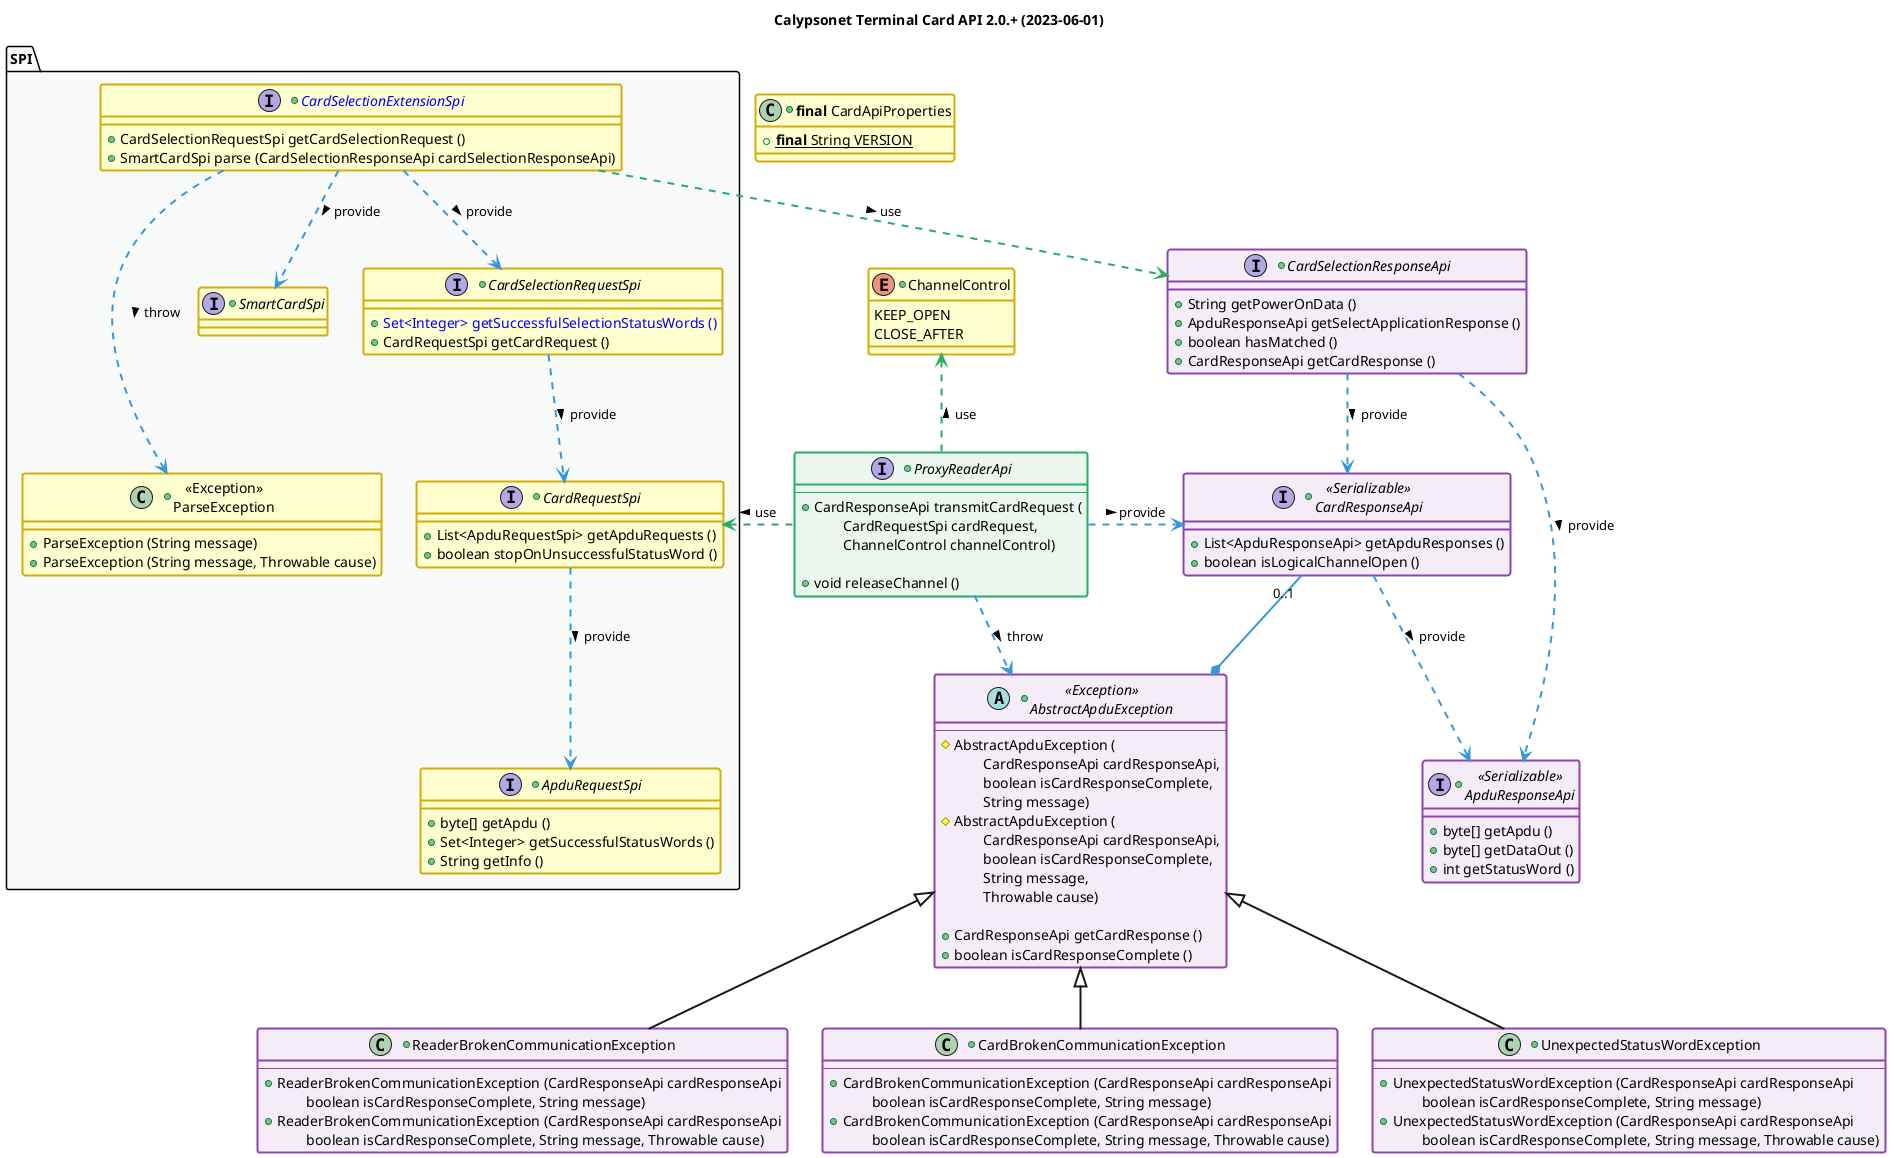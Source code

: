 @startuml
title
        Calypsonet Terminal Card API 2.0.+ (2023-06-01)
end title

' == THEME ==

'Couleurs issues de : https://htmlcolorcodes.com/fr/tableau-de-couleur/tableau-de-couleur-design-plat/
!define C_GREY1 F8F9F9
!define C_GREY2 F2F3F4
!define C_GREY3 E5E7E9
!define C_GREY4 D7DBDD
!define C_GREY5 CACFD2
!define C_GREY6 BDC3C7
!define C_LINK 3498DB
!define C_USE 27AE60

' -- Styles that don't work with new version of plantuml --
skinparam stereotypeABorderColor #A9DCDF
skinparam stereotypeIBorderColor #B4A7E5
skinparam stereotypeCBorderColor #ADD1B2
skinparam stereotypeEBorderColor #EB93DF
' -- END --

skinparam ClassBorderThickness 2
skinparam ArrowThickness 2

' Yellow
skinparam ClassBackgroundColor #FEFECE
skinparam ClassBorderColor #D4AC0D
' Red
skinparam ClassBackgroundColor<<red>> #FDEDEC
skinparam ClassBorderColor<<red>> #E74C3C
hide <<red>> stereotype
' Purple
skinparam ClassBackgroundColor<<purple>> #F4ECF7
skinparam ClassBorderColor<<purple>> #8E44AD
hide <<purple>> stereotype
' blue
skinparam ClassBackgroundColor<<blue>> #EBF5FB
skinparam ClassBorderColor<<blue>> #3498DB
hide <<blue>> stereotype
' Green
skinparam ClassBackgroundColor<<green>> #E9F7EF
skinparam ClassBorderColor<<green>> #27AE60
hide <<green>> stereotype
' Grey
skinparam ClassBackgroundColor<<grey>> #EAECEE
skinparam ClassBorderColor<<grey>> #2C3E50
hide <<grey>> stereotype

' == CONTENT ==

' SPI
package "SPI" as spi {
    +interface "<color:blue>CardSelectionExtensionSpi" as CardSelectionExtensionSpi {
        +CardSelectionRequestSpi getCardSelectionRequest ()
        +SmartCardSpi parse (CardSelectionResponseApi cardSelectionResponseApi)
    }
    +class "<<Exception>>\nParseException" as ParseException {
        +ParseException (String message)
        +ParseException (String message, Throwable cause)
    }
    +interface SmartCardSpi {
    }
    ' REQUEST
    +interface CardSelectionRequestSpi {
        +<color:blue>Set<Integer> getSuccessfulSelectionStatusWords ()
        +CardRequestSpi getCardRequest ()
    }
    +interface CardRequestSpi {
        +List<ApduRequestSpi> getApduRequests ()
        +boolean stopOnUnsuccessfulStatusWord ()
    }
    +interface ApduRequestSpi {
        +byte[] getApdu ()
        +Set<Integer> getSuccessfulStatusWords ()
        +String getInfo ()
    }
}
+class "**final** CardApiProperties" as ApiProperties {
    +{static} **final** String VERSION
}
+interface ProxyReaderApi {
    --
    +CardResponseApi transmitCardRequest (
        \tCardRequestSpi cardRequest,
        \tChannelControl channelControl)

    +void releaseChannel ()
}
+enum ChannelControl {
    KEEP_OPEN
    CLOSE_AFTER
}
' RESPONSE
+interface CardSelectionResponseApi {
    +String getPowerOnData ()
    +ApduResponseApi getSelectApplicationResponse ()
    +boolean hasMatched ()
    +CardResponseApi getCardResponse ()
}
+interface "<<Serializable>>\nCardResponseApi" as CardResponseApi {
    +List<ApduResponseApi> getApduResponses ()
    +boolean isLogicalChannelOpen ()
}
+interface "<<Serializable>>\nApduResponseApi" as ApduResponseApi {
    +byte[] getApdu ()
    +byte[] getDataOut ()
    +int getStatusWord ()
}

+abstract class "<<Exception>>\nAbstractApduException" as AbstractApduException {
    --
    #AbstractApduException (
        \tCardResponseApi cardResponseApi,
        \tboolean isCardResponseComplete,
        \tString message)
    #AbstractApduException (
        \tCardResponseApi cardResponseApi,
        \tboolean isCardResponseComplete,
        \tString message,
        \tThrowable cause)

    +CardResponseApi getCardResponse ()
    +boolean isCardResponseComplete ()
}
+class ReaderBrokenCommunicationException extends AbstractApduException {
    --
    +ReaderBrokenCommunicationException (CardResponseApi cardResponseApi
        \tboolean isCardResponseComplete, String message)
    +ReaderBrokenCommunicationException (CardResponseApi cardResponseApi
        \tboolean isCardResponseComplete, String message, Throwable cause)
}
+class CardBrokenCommunicationException extends AbstractApduException {
    --
    +CardBrokenCommunicationException (CardResponseApi cardResponseApi
        \tboolean isCardResponseComplete, String message)
    +CardBrokenCommunicationException (CardResponseApi cardResponseApi
        \tboolean isCardResponseComplete, String message, Throwable cause)
}
+class UnexpectedStatusWordException extends AbstractApduException {
    --
    +UnexpectedStatusWordException (CardResponseApi cardResponseApi
        \tboolean isCardResponseComplete, String message)
    +UnexpectedStatusWordException (CardResponseApi cardResponseApi
        \tboolean isCardResponseComplete, String message, Throwable cause)
}

' Associations

CardSelectionExtensionSpi ...> ParseException #C_LINK : throw >
CardSelectionExtensionSpi ..> SmartCardSpi #C_LINK : provide >
CardSelectionExtensionSpi ..> CardSelectionRequestSpi #C_LINK : provide >
CardSelectionExtensionSpi ..> CardSelectionResponseApi #C_USE : use >

CardSelectionRequestSpi ..> CardRequestSpi #C_LINK : provide >

CardRequestSpi ..> ApduRequestSpi #C_LINK : provide >

CardSelectionResponseApi ..> ApduResponseApi #C_LINK : provide >
CardSelectionResponseApi ..> CardResponseApi #C_LINK : provide >

CardResponseApi ..> ApduResponseApi #C_LINK : provide >

AbstractApduException *-up- "0..1" CardResponseApi #C_LINK

ProxyReaderApi .left.> CardRequestSpi #C_USE : use >
ProxyReaderApi .up.> ChannelControl #C_USE : use >

ProxyReaderApi .right.> CardResponseApi #C_LINK : provide >
ProxyReaderApi ..> AbstractApduException #C_LINK : throw >

' == LAYOUT ==

'ApduResponseApi -[hidden]- AbstractApduException
'ApiProperties -[hidden]left- CardSelectionResponseApi
'spi -[hidden]- CardSelectionResponseApi

' == STYLE ==

package spi #C_GREY1 {}

interface ProxyReaderApi <<green>>

interface CardSelectionResponseApi <<purple>>
interface CardResponseApi <<purple>>
interface ApduResponseApi <<purple>>
abstract class AbstractApduException <<purple>>
class ReaderBrokenCommunicationException <<purple>>
class CardBrokenCommunicationException <<purple>>
class UnexpectedStatusWordException <<purple>>

@enduml